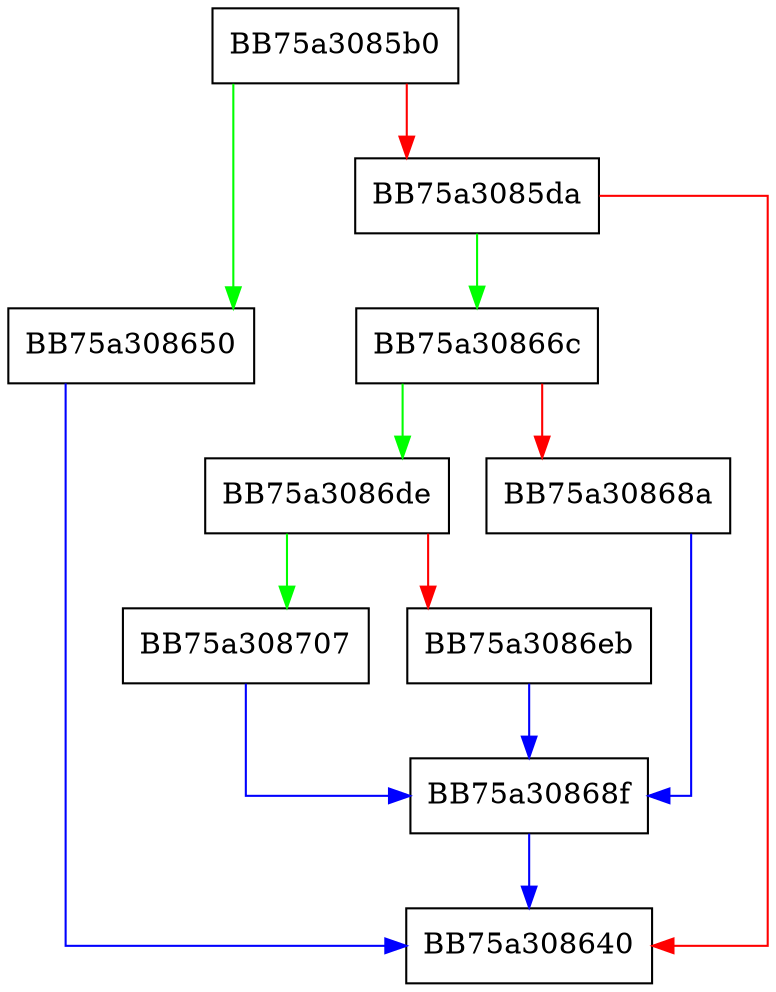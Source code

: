 digraph load_XMM_Wx {
  node [shape="box"];
  graph [splines=ortho];
  BB75a3085b0 -> BB75a308650 [color="green"];
  BB75a3085b0 -> BB75a3085da [color="red"];
  BB75a3085da -> BB75a30866c [color="green"];
  BB75a3085da -> BB75a308640 [color="red"];
  BB75a308650 -> BB75a308640 [color="blue"];
  BB75a30866c -> BB75a3086de [color="green"];
  BB75a30866c -> BB75a30868a [color="red"];
  BB75a30868a -> BB75a30868f [color="blue"];
  BB75a30868f -> BB75a308640 [color="blue"];
  BB75a3086de -> BB75a308707 [color="green"];
  BB75a3086de -> BB75a3086eb [color="red"];
  BB75a3086eb -> BB75a30868f [color="blue"];
  BB75a308707 -> BB75a30868f [color="blue"];
}